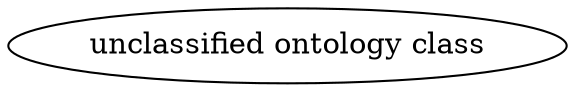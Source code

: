 digraph {
	graph [bb="0,0,267.78,36"];
	node [label="\N"];
	"unclassified ontology class"	[height=0.5,
		label="unclassified ontology class",
		pos="133.89,18",
		width=3.7191];
}
